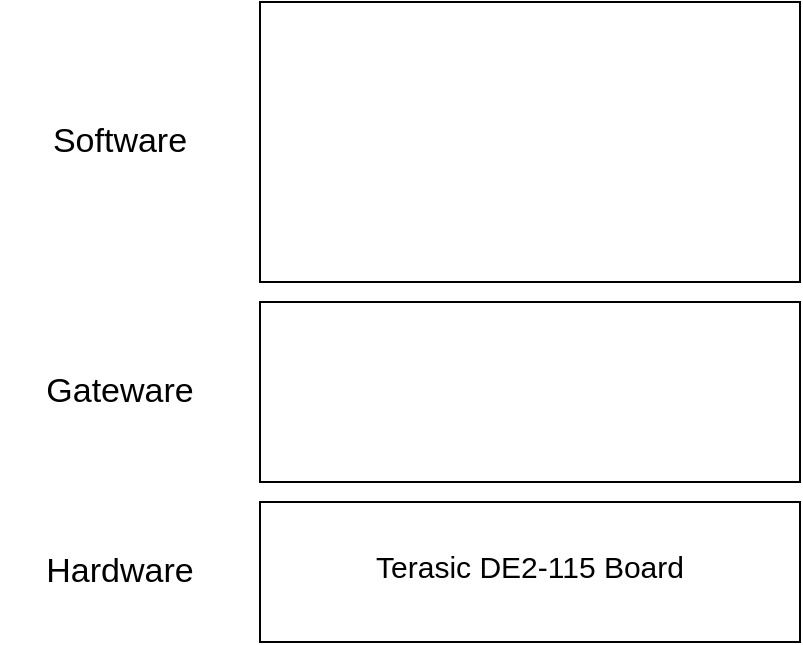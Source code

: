 <mxfile version="22.0.4" type="github">
  <diagram name="Page-1" id="HI1YJ3buInjqBCvJgjDs">
    <mxGraphModel dx="737" dy="1135" grid="1" gridSize="10" guides="1" tooltips="1" connect="1" arrows="1" fold="1" page="1" pageScale="1" pageWidth="850" pageHeight="1100" math="0" shadow="0">
      <root>
        <mxCell id="0" />
        <mxCell id="1" parent="0" />
        <mxCell id="I18DxEgqCckAB1pVpRdH-3" value="" style="rounded=0;whiteSpace=wrap;html=1;" vertex="1" parent="1">
          <mxGeometry x="280" y="150" width="270" height="140" as="geometry" />
        </mxCell>
        <mxCell id="I18DxEgqCckAB1pVpRdH-4" value="" style="rounded=0;whiteSpace=wrap;html=1;" vertex="1" parent="1">
          <mxGeometry x="280" y="300" width="270" height="90" as="geometry" />
        </mxCell>
        <mxCell id="I18DxEgqCckAB1pVpRdH-5" value="&lt;sup&gt;&lt;font style=&quot;font-size: 15px;&quot;&gt;Terasic DE2-115 Board&lt;/font&gt;&lt;/sup&gt;" style="rounded=0;whiteSpace=wrap;html=1;" vertex="1" parent="1">
          <mxGeometry x="280" y="400" width="270" height="70" as="geometry" />
        </mxCell>
        <mxCell id="I18DxEgqCckAB1pVpRdH-6" value="&lt;font style=&quot;font-size: 17px;&quot;&gt;Software&lt;/font&gt;" style="text;html=1;strokeColor=none;fillColor=none;align=center;verticalAlign=middle;whiteSpace=wrap;rounded=0;" vertex="1" parent="1">
          <mxGeometry x="150" y="205" width="120" height="30" as="geometry" />
        </mxCell>
        <mxCell id="I18DxEgqCckAB1pVpRdH-7" value="&lt;font style=&quot;font-size: 17px;&quot;&gt;Gateware&lt;/font&gt;" style="text;html=1;strokeColor=none;fillColor=none;align=center;verticalAlign=middle;whiteSpace=wrap;rounded=0;" vertex="1" parent="1">
          <mxGeometry x="150" y="330" width="120" height="30" as="geometry" />
        </mxCell>
        <mxCell id="I18DxEgqCckAB1pVpRdH-8" value="&lt;font style=&quot;font-size: 17px;&quot;&gt;Hardware&lt;/font&gt;" style="text;html=1;strokeColor=none;fillColor=none;align=center;verticalAlign=middle;whiteSpace=wrap;rounded=0;" vertex="1" parent="1">
          <mxGeometry x="150" y="420" width="120" height="30" as="geometry" />
        </mxCell>
      </root>
    </mxGraphModel>
  </diagram>
</mxfile>
